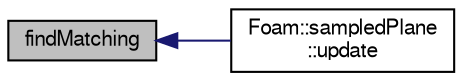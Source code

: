 digraph "findMatching"
{
  bgcolor="transparent";
  edge [fontname="FreeSans",fontsize="10",labelfontname="FreeSans",labelfontsize="10"];
  node [fontname="FreeSans",fontsize="10",shape=record];
  rankdir="LR";
  Node1 [label="findMatching",height=0.2,width=0.4,color="black", fillcolor="grey75", style="filled" fontcolor="black"];
  Node1 -> Node2 [dir="back",color="midnightblue",fontsize="10",style="solid",fontname="FreeSans"];
  Node2 [label="Foam::sampledPlane\l::update",height=0.2,width=0.4,color="black",URL="$a02167.html#aa2aac016e2bf7b5bd2b271786c2791aa",tooltip="Update the surface as required. "];
}
